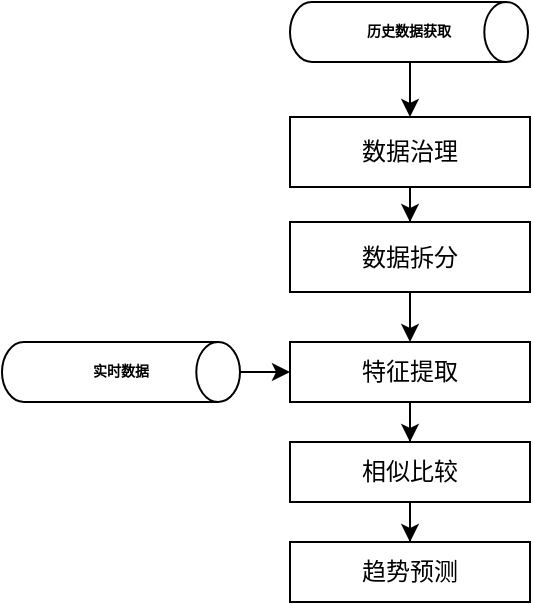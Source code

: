 <mxfile version="14.6.11" type="github">
  <diagram id="1LPQTxFM88LSQ4pCx5Mj" name="Page-1">
    <mxGraphModel dx="813" dy="437" grid="1" gridSize="10" guides="1" tooltips="1" connect="1" arrows="1" fold="1" page="1" pageScale="1" pageWidth="827" pageHeight="1169" math="0" shadow="0">
      <root>
        <mxCell id="0" />
        <mxCell id="1" parent="0" />
        <mxCell id="K6iTMaSlKtsJnkHkMhhb-5" style="edgeStyle=orthogonalEdgeStyle;rounded=0;orthogonalLoop=1;jettySize=auto;html=1;entryX=0.5;entryY=0;entryDx=0;entryDy=0;" edge="1" parent="1" target="K6iTMaSlKtsJnkHkMhhb-3">
          <mxGeometry relative="1" as="geometry">
            <mxPoint x="414" y="140" as="sourcePoint" />
          </mxGeometry>
        </mxCell>
        <mxCell id="K6iTMaSlKtsJnkHkMhhb-8" style="edgeStyle=orthogonalEdgeStyle;rounded=0;orthogonalLoop=1;jettySize=auto;html=1;entryX=0.5;entryY=0;entryDx=0;entryDy=0;fontFamily=Helvetica;fontSize=7;" edge="1" parent="1" source="K6iTMaSlKtsJnkHkMhhb-3" target="K6iTMaSlKtsJnkHkMhhb-7">
          <mxGeometry relative="1" as="geometry" />
        </mxCell>
        <mxCell id="K6iTMaSlKtsJnkHkMhhb-3" value="数据治理" style="rounded=0;whiteSpace=wrap;html=1;" vertex="1" parent="1">
          <mxGeometry x="354" y="167.5" width="120" height="35" as="geometry" />
        </mxCell>
        <mxCell id="K6iTMaSlKtsJnkHkMhhb-6" value="&lt;h5 style=&quot;font-size: 7px;&quot;&gt;&lt;font style=&quot;line-height: 110%; font-size: 7px;&quot;&gt;历史数据获取&lt;/font&gt;&lt;/h5&gt;" style="strokeWidth=1;html=1;shape=mxgraph.flowchart.direct_data;whiteSpace=wrap;fontSize=7;fontStyle=0;fontFamily=Helvetica;horizontal=1;verticalAlign=middle;" vertex="1" parent="1">
          <mxGeometry x="354" y="110" width="119" height="30" as="geometry" />
        </mxCell>
        <mxCell id="K6iTMaSlKtsJnkHkMhhb-10" value="" style="edgeStyle=orthogonalEdgeStyle;rounded=0;orthogonalLoop=1;jettySize=auto;html=1;fontFamily=Helvetica;fontSize=7;" edge="1" parent="1" source="K6iTMaSlKtsJnkHkMhhb-7" target="K6iTMaSlKtsJnkHkMhhb-9">
          <mxGeometry relative="1" as="geometry" />
        </mxCell>
        <mxCell id="K6iTMaSlKtsJnkHkMhhb-7" value="数据拆分" style="rounded=0;whiteSpace=wrap;html=1;" vertex="1" parent="1">
          <mxGeometry x="354" y="220" width="120" height="35" as="geometry" />
        </mxCell>
        <mxCell id="K6iTMaSlKtsJnkHkMhhb-14" value="" style="edgeStyle=orthogonalEdgeStyle;rounded=0;orthogonalLoop=1;jettySize=auto;html=1;fontFamily=Helvetica;fontSize=7;" edge="1" parent="1" source="K6iTMaSlKtsJnkHkMhhb-9" target="K6iTMaSlKtsJnkHkMhhb-13">
          <mxGeometry relative="1" as="geometry" />
        </mxCell>
        <mxCell id="K6iTMaSlKtsJnkHkMhhb-9" value="特征提取" style="whiteSpace=wrap;html=1;rounded=0;" vertex="1" parent="1">
          <mxGeometry x="354" y="280" width="120" height="30" as="geometry" />
        </mxCell>
        <mxCell id="K6iTMaSlKtsJnkHkMhhb-12" style="edgeStyle=orthogonalEdgeStyle;rounded=0;orthogonalLoop=1;jettySize=auto;html=1;entryX=0;entryY=0.5;entryDx=0;entryDy=0;fontFamily=Helvetica;fontSize=7;" edge="1" parent="1" source="K6iTMaSlKtsJnkHkMhhb-11" target="K6iTMaSlKtsJnkHkMhhb-9">
          <mxGeometry relative="1" as="geometry" />
        </mxCell>
        <mxCell id="K6iTMaSlKtsJnkHkMhhb-11" value="&lt;h5 style=&quot;font-size: 7px&quot;&gt;实时数据&lt;/h5&gt;" style="strokeWidth=1;html=1;shape=mxgraph.flowchart.direct_data;whiteSpace=wrap;fontSize=7;fontStyle=0;fontFamily=Helvetica;horizontal=1;verticalAlign=middle;" vertex="1" parent="1">
          <mxGeometry x="210" y="280" width="119" height="30" as="geometry" />
        </mxCell>
        <mxCell id="K6iTMaSlKtsJnkHkMhhb-16" value="" style="edgeStyle=orthogonalEdgeStyle;rounded=0;orthogonalLoop=1;jettySize=auto;html=1;fontFamily=Helvetica;fontSize=7;" edge="1" parent="1" source="K6iTMaSlKtsJnkHkMhhb-13" target="K6iTMaSlKtsJnkHkMhhb-15">
          <mxGeometry relative="1" as="geometry" />
        </mxCell>
        <mxCell id="K6iTMaSlKtsJnkHkMhhb-13" value="相似比较" style="whiteSpace=wrap;html=1;rounded=0;" vertex="1" parent="1">
          <mxGeometry x="354" y="330" width="120" height="30" as="geometry" />
        </mxCell>
        <mxCell id="K6iTMaSlKtsJnkHkMhhb-15" value="趋势预测" style="rounded=0;whiteSpace=wrap;html=1;" vertex="1" parent="1">
          <mxGeometry x="354" y="380" width="120" height="30" as="geometry" />
        </mxCell>
      </root>
    </mxGraphModel>
  </diagram>
</mxfile>
